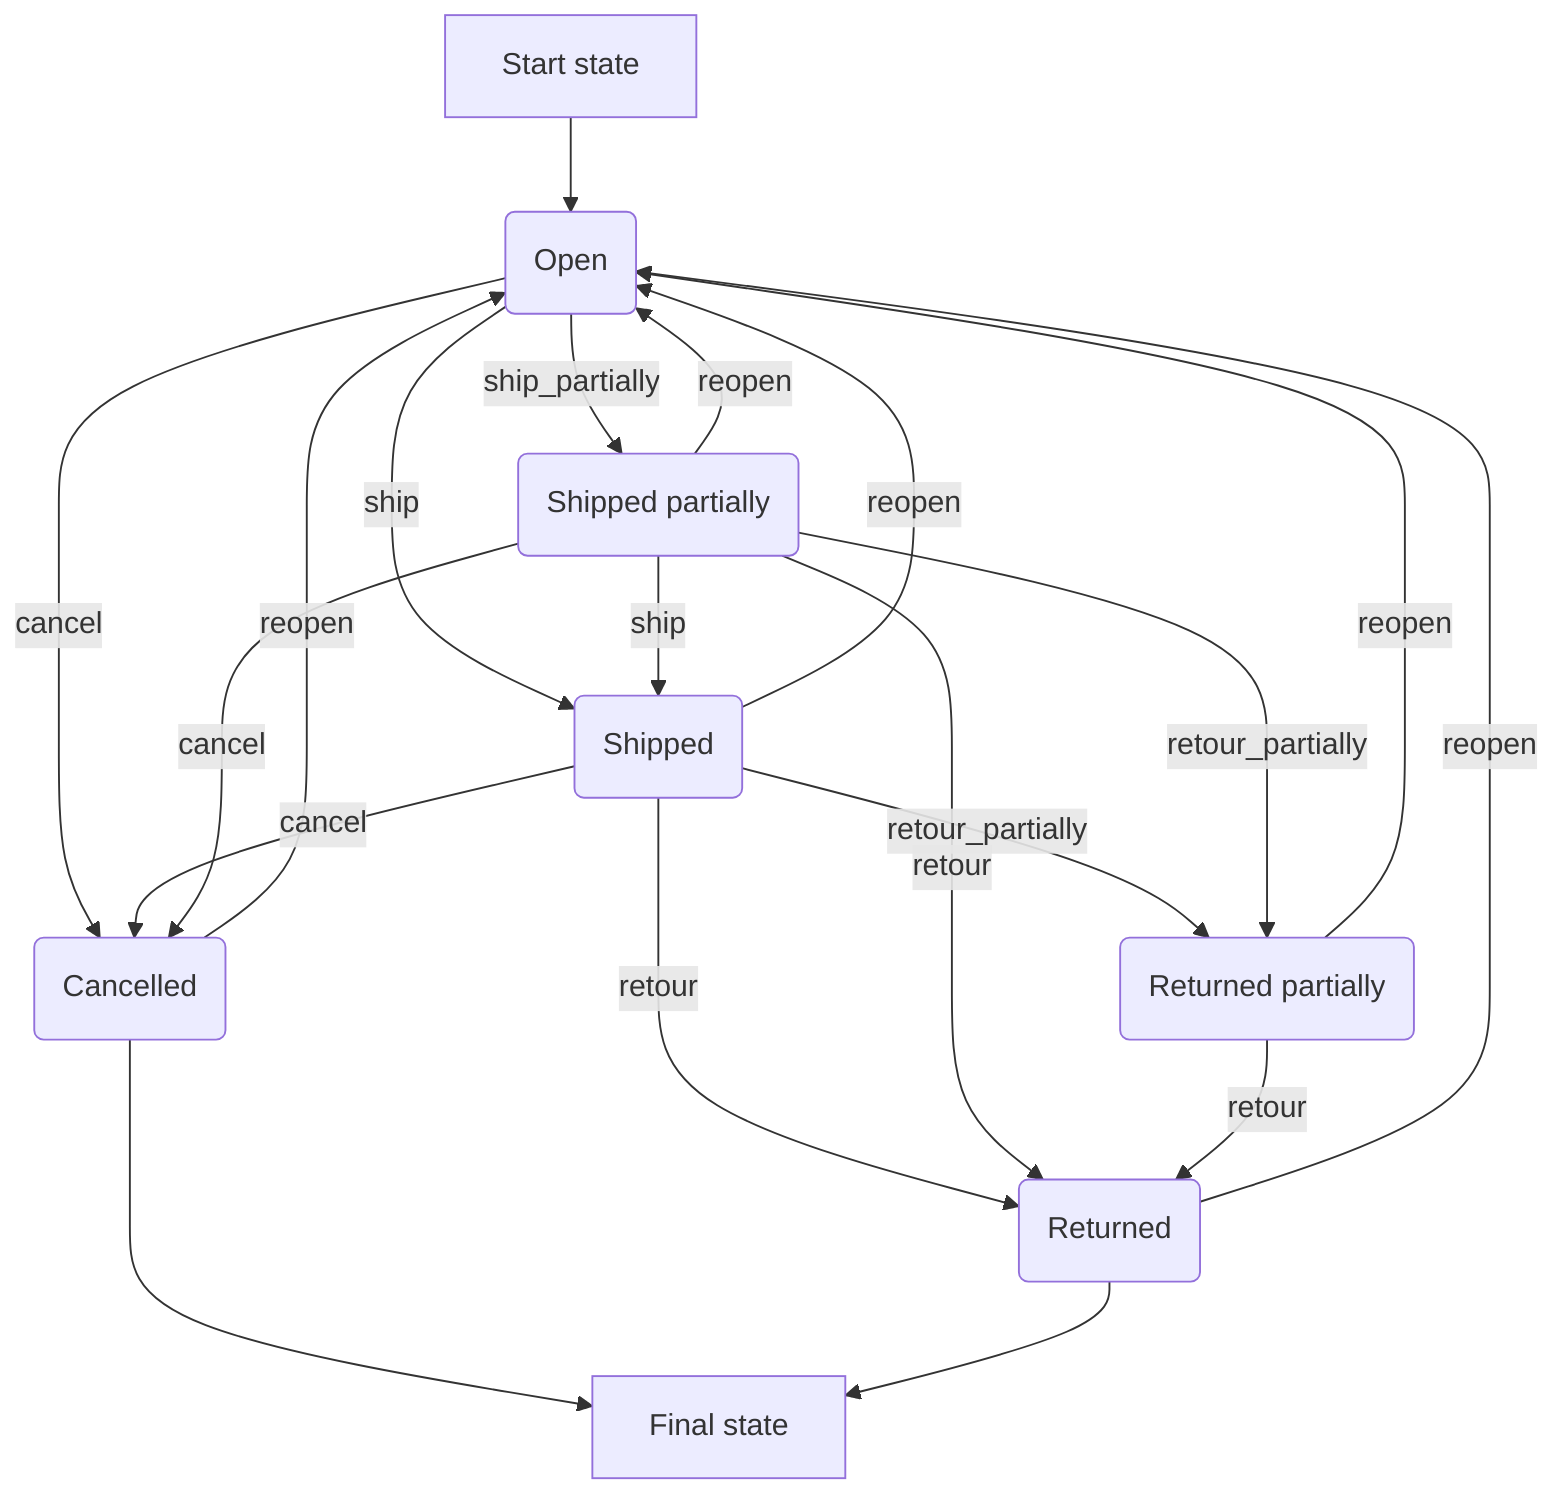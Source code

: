 flowchart TD
START_STATE[Start state] --> 018c4a0eeb3872679d76fd8c1d89ef09
018c4a0eeb3872679d76fd8c1d89ef09(Open)
018c4a0eeb3872679d76fd8c1df019d8(Cancelled)
018c4a0eeb3872679d76fd8c1df019d8 --> FINAL_STATE[Final state]
018c4a0eeb3872679d76fd8c1eceaecb(Shipped)
018c4a0eeb3872679d76fd8c1ef13dd7(Shipped partially)
018c4a0eeb3872679d76fd8c1f8af9a3(Returned)
018c4a0eeb3872679d76fd8c1f8af9a3 --> FINAL_STATE[Final state]
018c4a0eeb3872679d76fd8c1fd26398(Returned partially)
018c4a0eeb3872679d76fd8c1d89ef09 -- ship --> 018c4a0eeb3872679d76fd8c1eceaecb
018c4a0eeb3872679d76fd8c1d89ef09 -- ship_partially --> 018c4a0eeb3872679d76fd8c1ef13dd7
018c4a0eeb3872679d76fd8c1d89ef09 -- cancel --> 018c4a0eeb3872679d76fd8c1df019d8
018c4a0eeb3872679d76fd8c1eceaecb -- retour --> 018c4a0eeb3872679d76fd8c1f8af9a3
018c4a0eeb3872679d76fd8c1eceaecb -- retour_partially --> 018c4a0eeb3872679d76fd8c1fd26398
018c4a0eeb3872679d76fd8c1eceaecb -- cancel --> 018c4a0eeb3872679d76fd8c1df019d8
018c4a0eeb3872679d76fd8c1ef13dd7 -- retour --> 018c4a0eeb3872679d76fd8c1f8af9a3
018c4a0eeb3872679d76fd8c1ef13dd7 -- retour_partially --> 018c4a0eeb3872679d76fd8c1fd26398
018c4a0eeb3872679d76fd8c1ef13dd7 -- ship --> 018c4a0eeb3872679d76fd8c1eceaecb
018c4a0eeb3872679d76fd8c1ef13dd7 -- cancel --> 018c4a0eeb3872679d76fd8c1df019d8
018c4a0eeb3872679d76fd8c1df019d8 -- reopen --> 018c4a0eeb3872679d76fd8c1d89ef09
018c4a0eeb3872679d76fd8c1eceaecb -- reopen --> 018c4a0eeb3872679d76fd8c1d89ef09
018c4a0eeb3872679d76fd8c1ef13dd7 -- reopen --> 018c4a0eeb3872679d76fd8c1d89ef09
018c4a0eeb3872679d76fd8c1f8af9a3 -- reopen --> 018c4a0eeb3872679d76fd8c1d89ef09
018c4a0eeb3872679d76fd8c1fd26398 -- reopen --> 018c4a0eeb3872679d76fd8c1d89ef09
018c4a0eeb3872679d76fd8c1fd26398 -- retour --> 018c4a0eeb3872679d76fd8c1f8af9a3